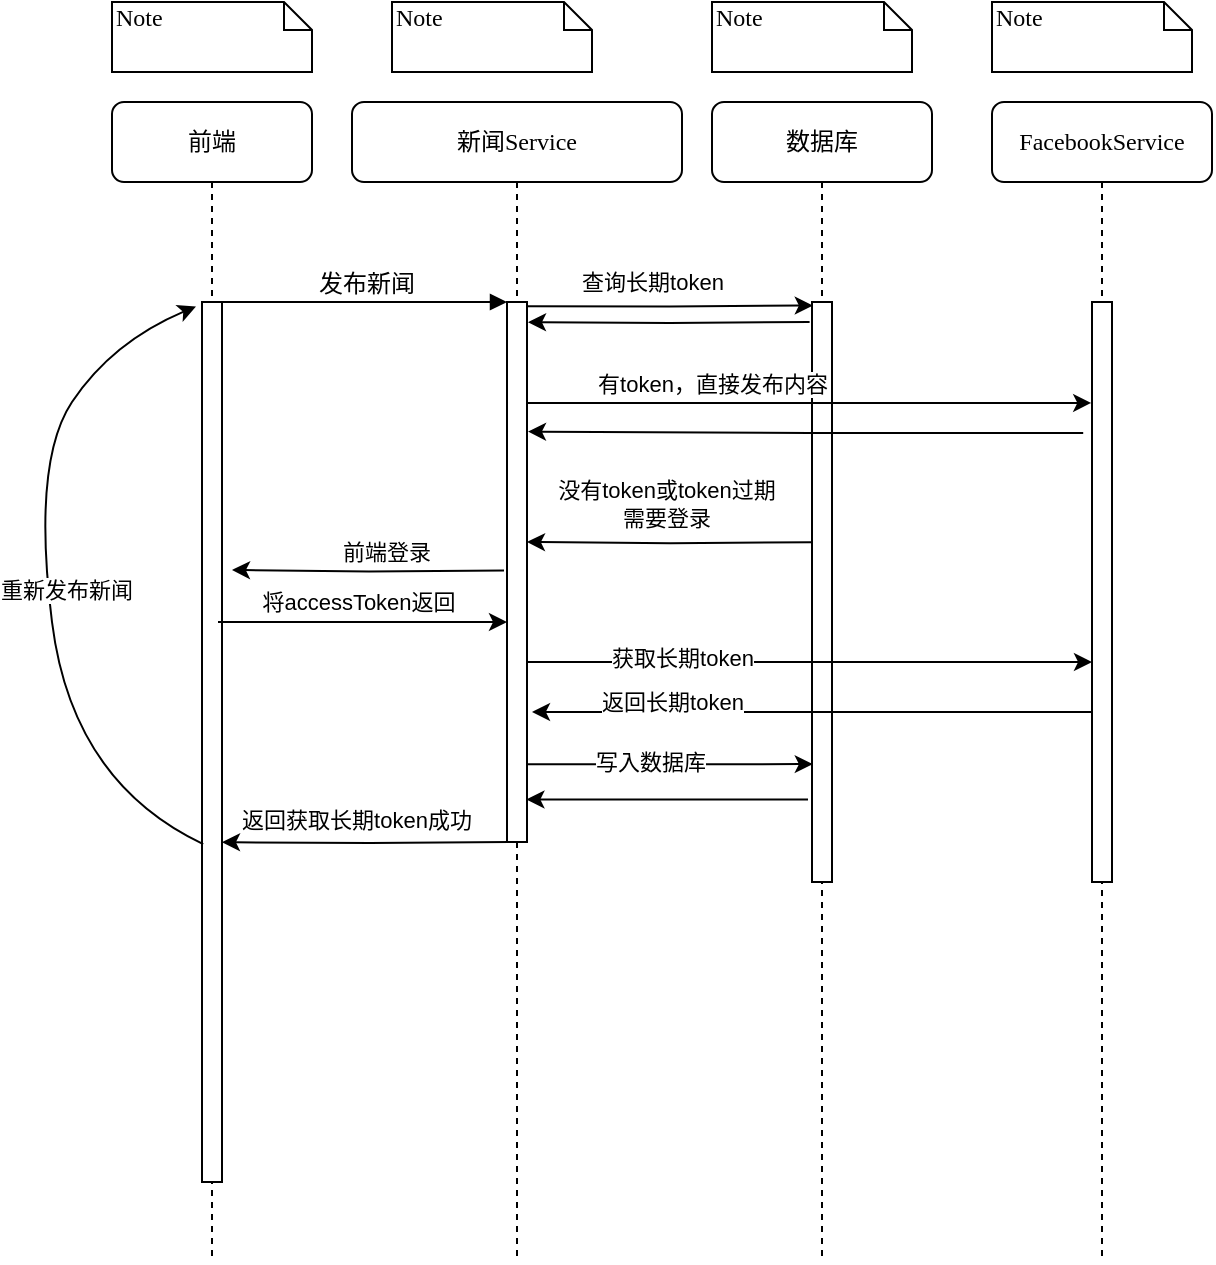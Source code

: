 <mxfile version="22.0.4" type="github">
  <diagram name="Page-1" id="13e1069c-82ec-6db2-03f1-153e76fe0fe0">
    <mxGraphModel dx="994" dy="572" grid="1" gridSize="10" guides="1" tooltips="1" connect="1" arrows="1" fold="1" page="1" pageScale="1" pageWidth="1100" pageHeight="850" background="none" math="0" shadow="0">
      <root>
        <mxCell id="0" />
        <mxCell id="1" parent="0" />
        <mxCell id="7baba1c4bc27f4b0-2" value="新闻Service" style="shape=umlLifeline;perimeter=lifelinePerimeter;whiteSpace=wrap;html=1;container=1;collapsible=0;recursiveResize=0;outlineConnect=0;rounded=1;shadow=0;comic=0;labelBackgroundColor=none;strokeWidth=1;fontFamily=Verdana;fontSize=12;align=center;" parent="1" vertex="1">
          <mxGeometry x="330" y="80" width="165" height="580" as="geometry" />
        </mxCell>
        <mxCell id="7baba1c4bc27f4b0-10" value="" style="html=1;points=[];perimeter=orthogonalPerimeter;rounded=0;shadow=0;comic=0;labelBackgroundColor=none;strokeWidth=1;fontFamily=Verdana;fontSize=12;align=center;" parent="7baba1c4bc27f4b0-2" vertex="1">
          <mxGeometry x="77.5" y="100" width="10" height="270" as="geometry" />
        </mxCell>
        <mxCell id="QmiZERBtwWMMLAPTIHLK-1" style="edgeStyle=orthogonalEdgeStyle;rounded=0;orthogonalLoop=1;jettySize=auto;html=1;entryX=0.81;entryY=0.244;entryDx=0;entryDy=0;entryPerimeter=0;exitX=-0.2;exitY=0.177;exitDx=0;exitDy=0;exitPerimeter=0;" edge="1" parent="7baba1c4bc27f4b0-2">
          <mxGeometry relative="1" as="geometry">
            <mxPoint x="229.9" y="220.09" as="sourcePoint" />
            <mxPoint x="87.5" y="220.0" as="targetPoint" />
          </mxGeometry>
        </mxCell>
        <mxCell id="QmiZERBtwWMMLAPTIHLK-2" value="没有token或token过期&lt;br&gt;需要登录" style="edgeLabel;html=1;align=center;verticalAlign=middle;resizable=0;points=[];" vertex="1" connectable="0" parent="QmiZERBtwWMMLAPTIHLK-1">
          <mxGeometry x="0.027" y="-2" relative="1" as="geometry">
            <mxPoint y="-18" as="offset" />
          </mxGeometry>
        </mxCell>
        <mxCell id="7baba1c4bc27f4b0-3" value="数据库" style="shape=umlLifeline;perimeter=lifelinePerimeter;whiteSpace=wrap;html=1;container=1;collapsible=0;recursiveResize=0;outlineConnect=0;rounded=1;shadow=0;comic=0;labelBackgroundColor=none;strokeWidth=1;fontFamily=Verdana;fontSize=12;align=center;" parent="1" vertex="1">
          <mxGeometry x="510" y="80" width="110" height="580" as="geometry" />
        </mxCell>
        <mxCell id="7baba1c4bc27f4b0-13" value="" style="html=1;points=[];perimeter=orthogonalPerimeter;rounded=0;shadow=0;comic=0;labelBackgroundColor=none;strokeWidth=1;fontFamily=Verdana;fontSize=12;align=center;" parent="7baba1c4bc27f4b0-3" vertex="1">
          <mxGeometry x="50" y="100" width="10" height="290" as="geometry" />
        </mxCell>
        <mxCell id="QmiZERBtwWMMLAPTIHLK-33" style="edgeStyle=orthogonalEdgeStyle;rounded=0;orthogonalLoop=1;jettySize=auto;html=1;" edge="1" parent="7baba1c4bc27f4b0-3">
          <mxGeometry relative="1" as="geometry">
            <mxPoint x="-92.5" y="280.04" as="sourcePoint" />
            <mxPoint x="190" y="280" as="targetPoint" />
          </mxGeometry>
        </mxCell>
        <mxCell id="QmiZERBtwWMMLAPTIHLK-34" value="获取长期token" style="edgeLabel;html=1;align=center;verticalAlign=middle;resizable=0;points=[];" vertex="1" connectable="0" parent="QmiZERBtwWMMLAPTIHLK-33">
          <mxGeometry x="-0.454" y="2" relative="1" as="geometry">
            <mxPoint as="offset" />
          </mxGeometry>
        </mxCell>
        <mxCell id="7baba1c4bc27f4b0-8" value="前端" style="shape=umlLifeline;perimeter=lifelinePerimeter;whiteSpace=wrap;html=1;container=1;collapsible=0;recursiveResize=0;outlineConnect=0;rounded=1;shadow=0;comic=0;labelBackgroundColor=none;strokeWidth=1;fontFamily=Verdana;fontSize=12;align=center;" parent="1" vertex="1">
          <mxGeometry x="210" y="80" width="100" height="580" as="geometry" />
        </mxCell>
        <mxCell id="7baba1c4bc27f4b0-9" value="" style="html=1;points=[];perimeter=orthogonalPerimeter;rounded=0;shadow=0;comic=0;labelBackgroundColor=none;strokeWidth=1;fontFamily=Verdana;fontSize=12;align=center;" parent="7baba1c4bc27f4b0-8" vertex="1">
          <mxGeometry x="45" y="100" width="10" height="440" as="geometry" />
        </mxCell>
        <mxCell id="QmiZERBtwWMMLAPTIHLK-21" value="" style="curved=1;endArrow=classic;html=1;rounded=0;exitX=0.06;exitY=0.616;exitDx=0;exitDy=0;exitPerimeter=0;entryX=-0.3;entryY=0.005;entryDx=0;entryDy=0;entryPerimeter=0;" edge="1" parent="7baba1c4bc27f4b0-8" source="7baba1c4bc27f4b0-9" target="7baba1c4bc27f4b0-9">
          <mxGeometry width="50" height="50" relative="1" as="geometry">
            <mxPoint x="-50" y="280" as="sourcePoint" />
            <mxPoint y="230" as="targetPoint" />
            <Array as="points">
              <mxPoint x="-20" y="340" />
              <mxPoint x="-40" y="180" />
              <mxPoint y="120" />
            </Array>
          </mxGeometry>
        </mxCell>
        <mxCell id="QmiZERBtwWMMLAPTIHLK-22" value="重新发布新闻" style="edgeLabel;html=1;align=center;verticalAlign=middle;resizable=0;points=[];" vertex="1" connectable="0" parent="QmiZERBtwWMMLAPTIHLK-21">
          <mxGeometry x="-0.042" y="-8" relative="1" as="geometry">
            <mxPoint x="1" as="offset" />
          </mxGeometry>
        </mxCell>
        <mxCell id="7baba1c4bc27f4b0-11" value="发布新闻" style="html=1;verticalAlign=bottom;endArrow=block;entryX=0;entryY=0;labelBackgroundColor=none;fontFamily=Verdana;fontSize=12;edgeStyle=elbowEdgeStyle;elbow=vertical;" parent="1" source="7baba1c4bc27f4b0-9" target="7baba1c4bc27f4b0-10" edge="1">
          <mxGeometry relative="1" as="geometry">
            <mxPoint x="330" y="190" as="sourcePoint" />
          </mxGeometry>
        </mxCell>
        <mxCell id="7baba1c4bc27f4b0-40" value="Note" style="shape=note;whiteSpace=wrap;html=1;size=14;verticalAlign=top;align=left;spacingTop=-6;rounded=0;shadow=0;comic=0;labelBackgroundColor=none;strokeWidth=1;fontFamily=Verdana;fontSize=12" parent="1" vertex="1">
          <mxGeometry x="210" y="30" width="100" height="35" as="geometry" />
        </mxCell>
        <mxCell id="7baba1c4bc27f4b0-41" value="Note" style="shape=note;whiteSpace=wrap;html=1;size=14;verticalAlign=top;align=left;spacingTop=-6;rounded=0;shadow=0;comic=0;labelBackgroundColor=none;strokeWidth=1;fontFamily=Verdana;fontSize=12" parent="1" vertex="1">
          <mxGeometry x="350" y="30" width="100" height="35" as="geometry" />
        </mxCell>
        <mxCell id="7baba1c4bc27f4b0-42" value="Note" style="shape=note;whiteSpace=wrap;html=1;size=14;verticalAlign=top;align=left;spacingTop=-6;rounded=0;shadow=0;comic=0;labelBackgroundColor=none;strokeWidth=1;fontFamily=Verdana;fontSize=12" parent="1" vertex="1">
          <mxGeometry x="510" y="30" width="100" height="35" as="geometry" />
        </mxCell>
        <mxCell id="QmiZERBtwWMMLAPTIHLK-4" style="edgeStyle=orthogonalEdgeStyle;rounded=0;orthogonalLoop=1;jettySize=auto;html=1;exitX=-0.15;exitY=0.354;exitDx=0;exitDy=0;exitPerimeter=0;" edge="1" parent="1">
          <mxGeometry relative="1" as="geometry">
            <mxPoint x="270" y="313.96" as="targetPoint" />
            <mxPoint x="406" y="314.3" as="sourcePoint" />
          </mxGeometry>
        </mxCell>
        <mxCell id="QmiZERBtwWMMLAPTIHLK-5" value="前端登录" style="edgeLabel;html=1;align=center;verticalAlign=middle;resizable=0;points=[];" vertex="1" connectable="0" parent="QmiZERBtwWMMLAPTIHLK-4">
          <mxGeometry x="-0.137" y="-1" relative="1" as="geometry">
            <mxPoint y="-9" as="offset" />
          </mxGeometry>
        </mxCell>
        <mxCell id="QmiZERBtwWMMLAPTIHLK-16" style="edgeStyle=orthogonalEdgeStyle;rounded=0;orthogonalLoop=1;jettySize=auto;html=1;entryX=1;entryY=0.439;entryDx=0;entryDy=0;entryPerimeter=0;" edge="1" parent="1">
          <mxGeometry relative="1" as="geometry">
            <mxPoint x="412" y="449.96" as="sourcePoint" />
            <mxPoint x="265" y="450.12" as="targetPoint" />
          </mxGeometry>
        </mxCell>
        <mxCell id="QmiZERBtwWMMLAPTIHLK-17" value="返回获取长期token成功" style="edgeLabel;html=1;align=center;verticalAlign=middle;resizable=0;points=[];" vertex="1" connectable="0" parent="QmiZERBtwWMMLAPTIHLK-16">
          <mxGeometry x="-0.127" y="1" relative="1" as="geometry">
            <mxPoint x="-16" y="-13" as="offset" />
          </mxGeometry>
        </mxCell>
        <mxCell id="QmiZERBtwWMMLAPTIHLK-26" value="Note" style="shape=note;whiteSpace=wrap;html=1;size=14;verticalAlign=top;align=left;spacingTop=-6;rounded=0;shadow=0;comic=0;labelBackgroundColor=none;strokeWidth=1;fontFamily=Verdana;fontSize=12" vertex="1" parent="1">
          <mxGeometry x="650" y="30" width="100" height="35" as="geometry" />
        </mxCell>
        <mxCell id="QmiZERBtwWMMLAPTIHLK-27" value="FacebookService" style="shape=umlLifeline;perimeter=lifelinePerimeter;whiteSpace=wrap;html=1;container=1;collapsible=0;recursiveResize=0;outlineConnect=0;rounded=1;shadow=0;comic=0;labelBackgroundColor=none;strokeWidth=1;fontFamily=Verdana;fontSize=12;align=center;" vertex="1" parent="1">
          <mxGeometry x="650" y="80" width="110" height="580" as="geometry" />
        </mxCell>
        <mxCell id="QmiZERBtwWMMLAPTIHLK-28" value="" style="html=1;points=[];perimeter=orthogonalPerimeter;rounded=0;shadow=0;comic=0;labelBackgroundColor=none;strokeWidth=1;fontFamily=Verdana;fontSize=12;align=center;" vertex="1" parent="QmiZERBtwWMMLAPTIHLK-27">
          <mxGeometry x="50" y="100" width="10" height="290" as="geometry" />
        </mxCell>
        <mxCell id="QmiZERBtwWMMLAPTIHLK-32" style="edgeStyle=orthogonalEdgeStyle;rounded=0;orthogonalLoop=1;jettySize=auto;html=1;" edge="1" parent="1">
          <mxGeometry relative="1" as="geometry">
            <mxPoint x="700" y="385.0" as="sourcePoint" />
            <mxPoint x="420" y="384.96" as="targetPoint" />
          </mxGeometry>
        </mxCell>
        <mxCell id="QmiZERBtwWMMLAPTIHLK-38" value="返回长期token" style="edgeLabel;html=1;align=center;verticalAlign=middle;resizable=0;points=[];" vertex="1" connectable="0" parent="QmiZERBtwWMMLAPTIHLK-32">
          <mxGeometry x="0.581" y="-4" relative="1" as="geometry">
            <mxPoint x="11" y="-1" as="offset" />
          </mxGeometry>
        </mxCell>
        <mxCell id="QmiZERBtwWMMLAPTIHLK-35" style="edgeStyle=orthogonalEdgeStyle;rounded=0;orthogonalLoop=1;jettySize=auto;html=1;entryX=0.04;entryY=0.59;entryDx=0;entryDy=0;entryPerimeter=0;exitX=1.05;exitY=0.815;exitDx=0;exitDy=0;exitPerimeter=0;" edge="1" parent="1">
          <mxGeometry relative="1" as="geometry">
            <mxPoint x="418" y="411.11" as="sourcePoint" />
            <mxPoint x="560.4" y="411.06" as="targetPoint" />
          </mxGeometry>
        </mxCell>
        <mxCell id="QmiZERBtwWMMLAPTIHLK-36" value="写入数据库" style="edgeLabel;html=1;align=center;verticalAlign=middle;resizable=0;points=[];" vertex="1" connectable="0" parent="QmiZERBtwWMMLAPTIHLK-35">
          <mxGeometry x="-0.225" y="1" relative="1" as="geometry">
            <mxPoint x="6" as="offset" />
          </mxGeometry>
        </mxCell>
        <mxCell id="QmiZERBtwWMMLAPTIHLK-37" style="edgeStyle=orthogonalEdgeStyle;rounded=0;orthogonalLoop=1;jettySize=auto;html=1;entryX=0.97;entryY=0.899;entryDx=0;entryDy=0;entryPerimeter=0;exitX=-0.2;exitY=0.651;exitDx=0;exitDy=0;exitPerimeter=0;" edge="1" parent="1">
          <mxGeometry relative="1" as="geometry">
            <mxPoint x="558" y="428.75" as="sourcePoint" />
            <mxPoint x="417.2" y="428.75" as="targetPoint" />
          </mxGeometry>
        </mxCell>
        <mxCell id="QmiZERBtwWMMLAPTIHLK-39" style="edgeStyle=orthogonalEdgeStyle;rounded=0;orthogonalLoop=1;jettySize=auto;html=1;entryX=0.04;entryY=0.006;entryDx=0;entryDy=0;entryPerimeter=0;exitX=0.97;exitY=0.008;exitDx=0;exitDy=0;exitPerimeter=0;" edge="1" parent="1" source="7baba1c4bc27f4b0-10" target="7baba1c4bc27f4b0-13">
          <mxGeometry relative="1" as="geometry" />
        </mxCell>
        <mxCell id="QmiZERBtwWMMLAPTIHLK-40" value="查询长期token" style="edgeLabel;html=1;align=center;verticalAlign=middle;resizable=0;points=[];" vertex="1" connectable="0" parent="QmiZERBtwWMMLAPTIHLK-39">
          <mxGeometry x="-0.352" y="1" relative="1" as="geometry">
            <mxPoint x="16" y="-11" as="offset" />
          </mxGeometry>
        </mxCell>
        <mxCell id="QmiZERBtwWMMLAPTIHLK-41" style="edgeStyle=orthogonalEdgeStyle;rounded=0;orthogonalLoop=1;jettySize=auto;html=1;entryX=1.05;entryY=0.098;entryDx=0;entryDy=0;entryPerimeter=0;exitX=-0.12;exitY=0.091;exitDx=0;exitDy=0;exitPerimeter=0;" edge="1" parent="1">
          <mxGeometry relative="1" as="geometry">
            <mxPoint x="558.8" y="190" as="sourcePoint" />
            <mxPoint x="418" y="190.07" as="targetPoint" />
          </mxGeometry>
        </mxCell>
        <mxCell id="QmiZERBtwWMMLAPTIHLK-42" style="edgeStyle=orthogonalEdgeStyle;rounded=0;orthogonalLoop=1;jettySize=auto;html=1;entryX=-0.04;entryY=0.174;entryDx=0;entryDy=0;entryPerimeter=0;exitX=1.05;exitY=0.187;exitDx=0;exitDy=0;exitPerimeter=0;" edge="1" parent="1" source="7baba1c4bc27f4b0-10" target="QmiZERBtwWMMLAPTIHLK-28">
          <mxGeometry relative="1" as="geometry" />
        </mxCell>
        <mxCell id="QmiZERBtwWMMLAPTIHLK-43" value="有token，直接发布内容" style="edgeLabel;html=1;align=center;verticalAlign=middle;resizable=0;points=[];" vertex="1" connectable="0" parent="QmiZERBtwWMMLAPTIHLK-42">
          <mxGeometry x="-0.364" relative="1" as="geometry">
            <mxPoint x="2" y="-10" as="offset" />
          </mxGeometry>
        </mxCell>
        <mxCell id="QmiZERBtwWMMLAPTIHLK-44" style="edgeStyle=orthogonalEdgeStyle;rounded=0;orthogonalLoop=1;jettySize=auto;html=1;entryX=1.05;entryY=0.24;entryDx=0;entryDy=0;entryPerimeter=0;exitX=-0.44;exitY=0.226;exitDx=0;exitDy=0;exitPerimeter=0;" edge="1" parent="1" source="QmiZERBtwWMMLAPTIHLK-28" target="7baba1c4bc27f4b0-10">
          <mxGeometry relative="1" as="geometry" />
        </mxCell>
        <mxCell id="QmiZERBtwWMMLAPTIHLK-7" style="edgeStyle=orthogonalEdgeStyle;rounded=0;orthogonalLoop=1;jettySize=auto;html=1;entryX=0.2;entryY=0.875;entryDx=0;entryDy=0;entryPerimeter=0;" edge="1" parent="1">
          <mxGeometry relative="1" as="geometry">
            <mxPoint x="263" y="340" as="sourcePoint" />
            <mxPoint x="407.5" y="340" as="targetPoint" />
          </mxGeometry>
        </mxCell>
        <mxCell id="QmiZERBtwWMMLAPTIHLK-8" value="将accessToken返回" style="edgeLabel;html=1;align=center;verticalAlign=middle;resizable=0;points=[];" vertex="1" connectable="0" parent="QmiZERBtwWMMLAPTIHLK-7">
          <mxGeometry x="0.037" relative="1" as="geometry">
            <mxPoint x="-5" y="-10" as="offset" />
          </mxGeometry>
        </mxCell>
      </root>
    </mxGraphModel>
  </diagram>
</mxfile>
